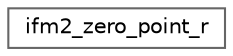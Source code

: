 digraph "Graphical Class Hierarchy"
{
 // LATEX_PDF_SIZE
  bgcolor="transparent";
  edge [fontname=Helvetica,fontsize=10,labelfontname=Helvetica,labelfontsize=10];
  node [fontname=Helvetica,fontsize=10,shape=box,height=0.2,width=0.4];
  rankdir="LR";
  Node0 [id="Node000000",label="ifm2_zero_point_r",height=0.2,width=0.4,color="grey40", fillcolor="white", style="filled",URL="$structifm2__zero__point__r.html",tooltip=" "];
}
